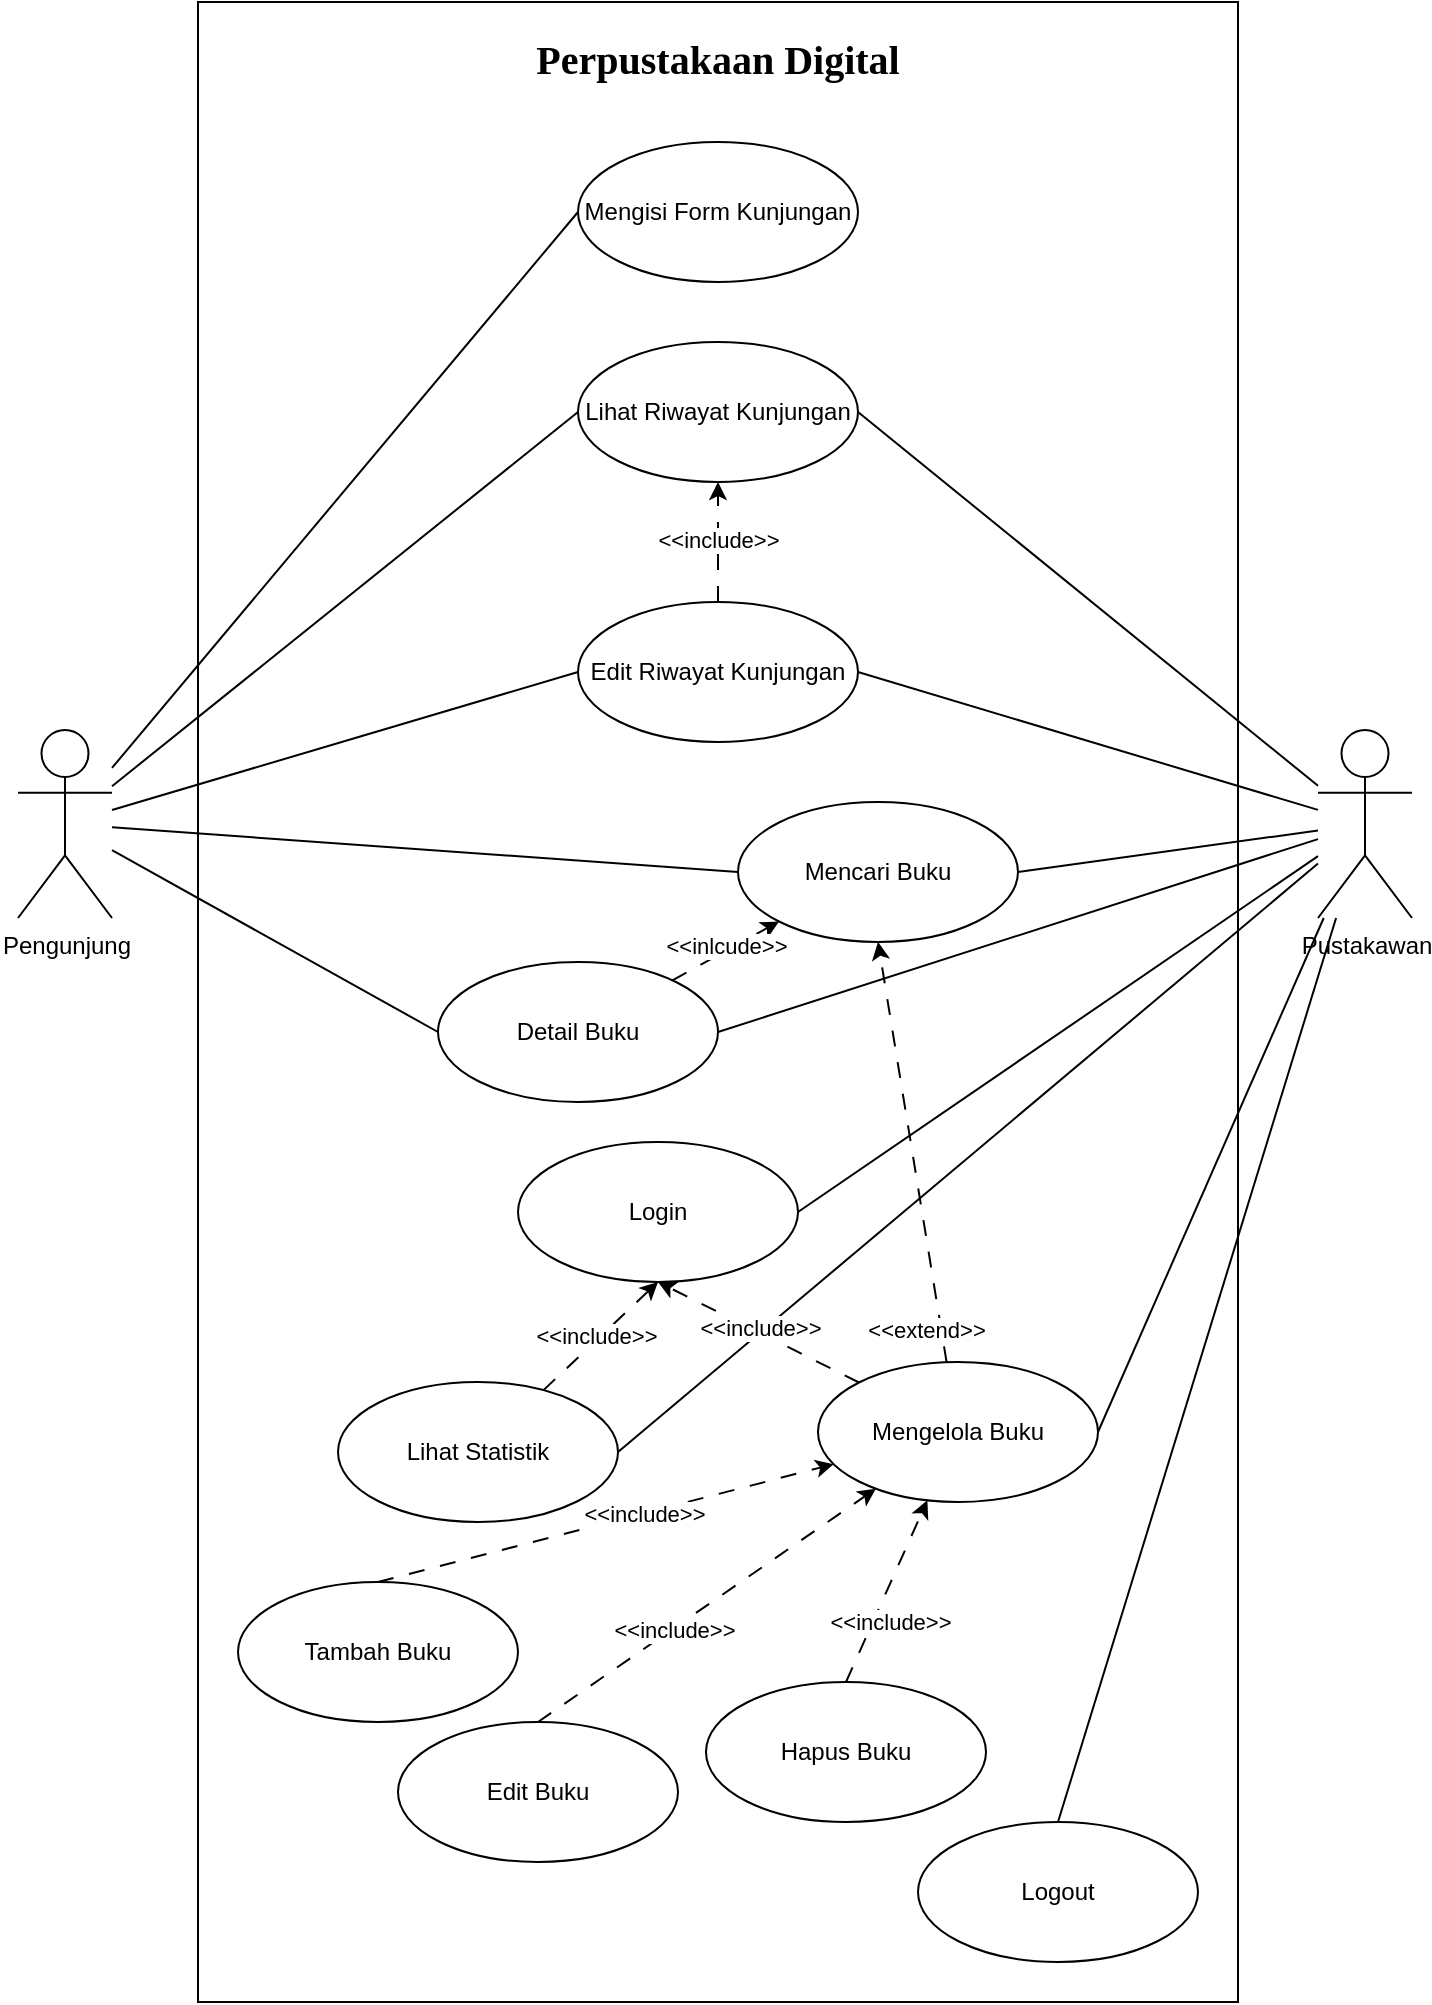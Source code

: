 <mxfile version="23.1.1" type="github">
  <diagram name="Page-1" id="O0e1SVlPlBs_hwqBBHN3">
    <mxGraphModel dx="2206" dy="1135" grid="1" gridSize="10" guides="1" tooltips="1" connect="1" arrows="1" fold="1" page="1" pageScale="1" pageWidth="827" pageHeight="1169" math="0" shadow="0">
      <root>
        <mxCell id="0" />
        <mxCell id="1" parent="0" />
        <mxCell id="fkd6OsNKjprgPfUjHdYW-2" value="Perpustakaan Digital" style="rounded=0;whiteSpace=wrap;html=1;verticalAlign=top;fontSize=20;fontStyle=1;spacingTop=10;fontFamily=Verdana;" vertex="1" parent="1">
          <mxGeometry x="160" y="80" width="520" height="1000" as="geometry" />
        </mxCell>
        <mxCell id="fkd6OsNKjprgPfUjHdYW-14" style="edgeStyle=none;rounded=0;orthogonalLoop=1;jettySize=auto;html=1;entryX=0;entryY=0.5;entryDx=0;entryDy=0;endArrow=none;endFill=0;" edge="1" parent="1" source="fkd6OsNKjprgPfUjHdYW-1" target="fkd6OsNKjprgPfUjHdYW-7">
          <mxGeometry relative="1" as="geometry">
            <mxPoint x="140.0" y="548.525" as="sourcePoint" />
            <mxPoint x="342" y="235" as="targetPoint" />
          </mxGeometry>
        </mxCell>
        <mxCell id="fkd6OsNKjprgPfUjHdYW-15" style="edgeStyle=none;rounded=0;orthogonalLoop=1;jettySize=auto;html=1;entryX=0;entryY=0.5;entryDx=0;entryDy=0;endArrow=none;endFill=0;" edge="1" parent="1" source="fkd6OsNKjprgPfUjHdYW-1" target="fkd6OsNKjprgPfUjHdYW-8">
          <mxGeometry relative="1" as="geometry">
            <mxPoint x="140.0" y="558.947" as="sourcePoint" />
            <mxPoint x="342" y="335" as="targetPoint" />
          </mxGeometry>
        </mxCell>
        <mxCell id="fkd6OsNKjprgPfUjHdYW-16" style="edgeStyle=none;rounded=0;orthogonalLoop=1;jettySize=auto;html=1;entryX=0;entryY=0.5;entryDx=0;entryDy=0;endArrow=none;endFill=0;" edge="1" parent="1" source="fkd6OsNKjprgPfUjHdYW-1" target="fkd6OsNKjprgPfUjHdYW-9">
          <mxGeometry relative="1" as="geometry" />
        </mxCell>
        <mxCell id="fkd6OsNKjprgPfUjHdYW-17" style="edgeStyle=none;rounded=0;orthogonalLoop=1;jettySize=auto;html=1;entryX=0;entryY=0.5;entryDx=0;entryDy=0;endArrow=none;endFill=0;" edge="1" parent="1" source="fkd6OsNKjprgPfUjHdYW-1" target="fkd6OsNKjprgPfUjHdYW-11">
          <mxGeometry relative="1" as="geometry" />
        </mxCell>
        <mxCell id="fkd6OsNKjprgPfUjHdYW-27" style="edgeStyle=none;rounded=0;orthogonalLoop=1;jettySize=auto;html=1;entryX=0;entryY=0.5;entryDx=0;entryDy=0;endArrow=none;endFill=0;" edge="1" parent="1" source="fkd6OsNKjprgPfUjHdYW-1" target="fkd6OsNKjprgPfUjHdYW-26">
          <mxGeometry relative="1" as="geometry" />
        </mxCell>
        <mxCell id="fkd6OsNKjprgPfUjHdYW-1" value="Pengunjung" style="shape=umlActor;verticalLabelPosition=bottom;verticalAlign=top;html=1;outlineConnect=0;" vertex="1" parent="1">
          <mxGeometry x="70" y="444" width="47" height="94" as="geometry" />
        </mxCell>
        <mxCell id="fkd6OsNKjprgPfUjHdYW-18" style="edgeStyle=none;rounded=0;orthogonalLoop=1;jettySize=auto;html=1;entryX=1;entryY=0.5;entryDx=0;entryDy=0;endArrow=none;endFill=0;" edge="1" parent="1" source="fkd6OsNKjprgPfUjHdYW-3" target="fkd6OsNKjprgPfUjHdYW-8">
          <mxGeometry relative="1" as="geometry" />
        </mxCell>
        <mxCell id="fkd6OsNKjprgPfUjHdYW-19" style="edgeStyle=none;rounded=0;orthogonalLoop=1;jettySize=auto;html=1;entryX=1;entryY=0.5;entryDx=0;entryDy=0;endArrow=none;endFill=0;" edge="1" parent="1" source="fkd6OsNKjprgPfUjHdYW-3" target="fkd6OsNKjprgPfUjHdYW-9">
          <mxGeometry relative="1" as="geometry" />
        </mxCell>
        <mxCell id="fkd6OsNKjprgPfUjHdYW-20" style="edgeStyle=none;rounded=0;orthogonalLoop=1;jettySize=auto;html=1;entryX=1;entryY=0.5;entryDx=0;entryDy=0;endArrow=none;endFill=0;" edge="1" parent="1" source="fkd6OsNKjprgPfUjHdYW-3" target="fkd6OsNKjprgPfUjHdYW-11">
          <mxGeometry relative="1" as="geometry" />
        </mxCell>
        <mxCell id="fkd6OsNKjprgPfUjHdYW-21" style="edgeStyle=none;rounded=0;orthogonalLoop=1;jettySize=auto;html=1;entryX=1;entryY=0.5;entryDx=0;entryDy=0;endArrow=none;endFill=0;" edge="1" parent="1" source="fkd6OsNKjprgPfUjHdYW-3" target="fkd6OsNKjprgPfUjHdYW-10">
          <mxGeometry relative="1" as="geometry" />
        </mxCell>
        <mxCell id="fkd6OsNKjprgPfUjHdYW-24" style="edgeStyle=none;rounded=0;orthogonalLoop=1;jettySize=auto;html=1;entryX=1;entryY=0.5;entryDx=0;entryDy=0;endArrow=none;endFill=0;" edge="1" parent="1" source="fkd6OsNKjprgPfUjHdYW-3" target="fkd6OsNKjprgPfUjHdYW-12">
          <mxGeometry relative="1" as="geometry" />
        </mxCell>
        <mxCell id="fkd6OsNKjprgPfUjHdYW-25" style="edgeStyle=none;rounded=0;orthogonalLoop=1;jettySize=auto;html=1;entryX=1;entryY=0.5;entryDx=0;entryDy=0;endArrow=none;endFill=0;" edge="1" parent="1" source="fkd6OsNKjprgPfUjHdYW-3" target="fkd6OsNKjprgPfUjHdYW-13">
          <mxGeometry relative="1" as="geometry" />
        </mxCell>
        <mxCell id="fkd6OsNKjprgPfUjHdYW-28" style="edgeStyle=none;rounded=0;orthogonalLoop=1;jettySize=auto;html=1;entryX=1;entryY=0.5;entryDx=0;entryDy=0;endArrow=none;endFill=0;" edge="1" parent="1" source="fkd6OsNKjprgPfUjHdYW-3" target="fkd6OsNKjprgPfUjHdYW-26">
          <mxGeometry relative="1" as="geometry" />
        </mxCell>
        <mxCell id="fkd6OsNKjprgPfUjHdYW-54" style="edgeStyle=none;rounded=0;orthogonalLoop=1;jettySize=auto;html=1;entryX=0.5;entryY=0;entryDx=0;entryDy=0;endArrow=none;endFill=0;" edge="1" parent="1" source="fkd6OsNKjprgPfUjHdYW-3" target="fkd6OsNKjprgPfUjHdYW-53">
          <mxGeometry relative="1" as="geometry" />
        </mxCell>
        <mxCell id="fkd6OsNKjprgPfUjHdYW-3" value="Pustakawan" style="shape=umlActor;verticalLabelPosition=bottom;verticalAlign=top;html=1;outlineConnect=0;" vertex="1" parent="1">
          <mxGeometry x="720" y="444" width="47" height="94" as="geometry" />
        </mxCell>
        <mxCell id="fkd6OsNKjprgPfUjHdYW-7" value="Mengisi Form Kunjungan" style="ellipse;whiteSpace=wrap;html=1;" vertex="1" parent="1">
          <mxGeometry x="350" y="150" width="140" height="70" as="geometry" />
        </mxCell>
        <mxCell id="fkd6OsNKjprgPfUjHdYW-8" value="Lihat Riwayat Kunjungan" style="ellipse;whiteSpace=wrap;html=1;" vertex="1" parent="1">
          <mxGeometry x="350" y="250" width="140" height="70" as="geometry" />
        </mxCell>
        <mxCell id="fkd6OsNKjprgPfUjHdYW-9" value="Mencari Buku" style="ellipse;whiteSpace=wrap;html=1;" vertex="1" parent="1">
          <mxGeometry x="430" y="480" width="140" height="70" as="geometry" />
        </mxCell>
        <mxCell id="fkd6OsNKjprgPfUjHdYW-10" value="Login" style="ellipse;whiteSpace=wrap;html=1;" vertex="1" parent="1">
          <mxGeometry x="320" y="650" width="140" height="70" as="geometry" />
        </mxCell>
        <mxCell id="fkd6OsNKjprgPfUjHdYW-49" style="edgeStyle=none;rounded=0;orthogonalLoop=1;jettySize=auto;html=1;entryX=0;entryY=1;entryDx=0;entryDy=0;dashed=1;dashPattern=8 8;" edge="1" parent="1" source="fkd6OsNKjprgPfUjHdYW-11" target="fkd6OsNKjprgPfUjHdYW-9">
          <mxGeometry relative="1" as="geometry" />
        </mxCell>
        <mxCell id="fkd6OsNKjprgPfUjHdYW-50" value="&amp;lt;&amp;lt;inlcude&amp;gt;&amp;gt;" style="edgeLabel;html=1;align=center;verticalAlign=middle;resizable=0;points=[];" vertex="1" connectable="0" parent="fkd6OsNKjprgPfUjHdYW-49">
          <mxGeometry x="0.028" y="2" relative="1" as="geometry">
            <mxPoint as="offset" />
          </mxGeometry>
        </mxCell>
        <mxCell id="fkd6OsNKjprgPfUjHdYW-11" value="Detail Buku" style="ellipse;whiteSpace=wrap;html=1;" vertex="1" parent="1">
          <mxGeometry x="280" y="560" width="140" height="70" as="geometry" />
        </mxCell>
        <mxCell id="fkd6OsNKjprgPfUjHdYW-45" style="edgeStyle=none;rounded=0;orthogonalLoop=1;jettySize=auto;html=1;entryX=0.5;entryY=1;entryDx=0;entryDy=0;dashed=1;dashPattern=8 8;" edge="1" parent="1" source="fkd6OsNKjprgPfUjHdYW-12" target="fkd6OsNKjprgPfUjHdYW-10">
          <mxGeometry relative="1" as="geometry" />
        </mxCell>
        <mxCell id="fkd6OsNKjprgPfUjHdYW-46" value="&amp;lt;&amp;lt;include&amp;gt;&amp;gt;" style="edgeLabel;html=1;align=center;verticalAlign=middle;resizable=0;points=[];" vertex="1" connectable="0" parent="fkd6OsNKjprgPfUjHdYW-45">
          <mxGeometry x="-0.04" y="2" relative="1" as="geometry">
            <mxPoint as="offset" />
          </mxGeometry>
        </mxCell>
        <mxCell id="fkd6OsNKjprgPfUjHdYW-12" value="Lihat Statistik" style="ellipse;whiteSpace=wrap;html=1;" vertex="1" parent="1">
          <mxGeometry x="230" y="770" width="140" height="70" as="geometry" />
        </mxCell>
        <mxCell id="fkd6OsNKjprgPfUjHdYW-30" value="" style="edgeStyle=none;rounded=0;orthogonalLoop=1;jettySize=auto;html=1;dashed=1;dashPattern=8 8;exitX=0.5;exitY=0;exitDx=0;exitDy=0;" edge="1" parent="1" source="fkd6OsNKjprgPfUjHdYW-29" target="fkd6OsNKjprgPfUjHdYW-13">
          <mxGeometry relative="1" as="geometry">
            <mxPoint x="370" y="890" as="targetPoint" />
          </mxGeometry>
        </mxCell>
        <mxCell id="fkd6OsNKjprgPfUjHdYW-37" value="&amp;lt;&amp;lt;include&amp;gt;&amp;gt;" style="edgeLabel;html=1;align=center;verticalAlign=middle;resizable=0;points=[];" vertex="1" connectable="0" parent="fkd6OsNKjprgPfUjHdYW-30">
          <mxGeometry x="0.072" y="1" relative="1" as="geometry">
            <mxPoint x="11" y="-2" as="offset" />
          </mxGeometry>
        </mxCell>
        <mxCell id="fkd6OsNKjprgPfUjHdYW-33" value="" style="edgeStyle=none;rounded=0;orthogonalLoop=1;jettySize=auto;html=1;dashed=1;dashPattern=8 8;exitX=0.5;exitY=0;exitDx=0;exitDy=0;" edge="1" parent="1" source="fkd6OsNKjprgPfUjHdYW-32" target="fkd6OsNKjprgPfUjHdYW-13">
          <mxGeometry relative="1" as="geometry">
            <mxPoint x="500" y="910" as="sourcePoint" />
          </mxGeometry>
        </mxCell>
        <mxCell id="fkd6OsNKjprgPfUjHdYW-38" value="&amp;lt;&amp;lt;include&amp;gt;&amp;gt;" style="edgeLabel;html=1;align=center;verticalAlign=middle;resizable=0;points=[];" vertex="1" connectable="0" parent="fkd6OsNKjprgPfUjHdYW-33">
          <mxGeometry x="-0.2" relative="1" as="geometry">
            <mxPoint as="offset" />
          </mxGeometry>
        </mxCell>
        <mxCell id="fkd6OsNKjprgPfUjHdYW-35" value="" style="edgeStyle=none;rounded=0;orthogonalLoop=1;jettySize=auto;html=1;dashed=1;dashPattern=8 8;exitX=0.5;exitY=0;exitDx=0;exitDy=0;" edge="1" parent="1" source="fkd6OsNKjprgPfUjHdYW-34" target="fkd6OsNKjprgPfUjHdYW-13">
          <mxGeometry relative="1" as="geometry">
            <mxPoint x="530" y="910" as="sourcePoint" />
          </mxGeometry>
        </mxCell>
        <mxCell id="fkd6OsNKjprgPfUjHdYW-39" value="&amp;lt;&amp;lt;include&amp;gt;&amp;gt;" style="edgeLabel;html=1;align=center;verticalAlign=middle;resizable=0;points=[];" vertex="1" connectable="0" parent="fkd6OsNKjprgPfUjHdYW-35">
          <mxGeometry x="-0.23" y="-1" relative="1" as="geometry">
            <mxPoint x="5" y="4" as="offset" />
          </mxGeometry>
        </mxCell>
        <mxCell id="fkd6OsNKjprgPfUjHdYW-41" style="edgeStyle=none;rounded=0;orthogonalLoop=1;jettySize=auto;html=1;entryX=0.5;entryY=1;entryDx=0;entryDy=0;dashed=1;dashPattern=8 8;" edge="1" parent="1" source="fkd6OsNKjprgPfUjHdYW-13" target="fkd6OsNKjprgPfUjHdYW-9">
          <mxGeometry relative="1" as="geometry" />
        </mxCell>
        <mxCell id="fkd6OsNKjprgPfUjHdYW-42" value="&amp;lt;&amp;lt;extend&amp;gt;&amp;gt;" style="edgeLabel;html=1;align=center;verticalAlign=middle;resizable=0;points=[];" vertex="1" connectable="0" parent="fkd6OsNKjprgPfUjHdYW-41">
          <mxGeometry x="-0.064" y="1" relative="1" as="geometry">
            <mxPoint x="6" y="82" as="offset" />
          </mxGeometry>
        </mxCell>
        <mxCell id="fkd6OsNKjprgPfUjHdYW-47" style="edgeStyle=none;rounded=0;orthogonalLoop=1;jettySize=auto;html=1;entryX=0.5;entryY=1;entryDx=0;entryDy=0;dashed=1;dashPattern=8 8;" edge="1" parent="1" source="fkd6OsNKjprgPfUjHdYW-13" target="fkd6OsNKjprgPfUjHdYW-10">
          <mxGeometry relative="1" as="geometry" />
        </mxCell>
        <mxCell id="fkd6OsNKjprgPfUjHdYW-48" value="&amp;lt;&amp;lt;include&amp;gt;&amp;gt;" style="edgeLabel;html=1;align=center;verticalAlign=middle;resizable=0;points=[];" vertex="1" connectable="0" parent="fkd6OsNKjprgPfUjHdYW-47">
          <mxGeometry x="0.011" y="-2" relative="1" as="geometry">
            <mxPoint as="offset" />
          </mxGeometry>
        </mxCell>
        <mxCell id="fkd6OsNKjprgPfUjHdYW-13" value="Mengelola Buku" style="ellipse;whiteSpace=wrap;html=1;" vertex="1" parent="1">
          <mxGeometry x="470" y="760" width="140" height="70" as="geometry" />
        </mxCell>
        <mxCell id="fkd6OsNKjprgPfUjHdYW-51" style="edgeStyle=none;rounded=0;orthogonalLoop=1;jettySize=auto;html=1;entryX=0.5;entryY=1;entryDx=0;entryDy=0;dashed=1;dashPattern=8 8;" edge="1" parent="1" source="fkd6OsNKjprgPfUjHdYW-26" target="fkd6OsNKjprgPfUjHdYW-8">
          <mxGeometry relative="1" as="geometry" />
        </mxCell>
        <mxCell id="fkd6OsNKjprgPfUjHdYW-52" value="&amp;lt;&amp;lt;include&amp;gt;&amp;gt;" style="edgeLabel;html=1;align=center;verticalAlign=middle;resizable=0;points=[];" vertex="1" connectable="0" parent="fkd6OsNKjprgPfUjHdYW-51">
          <mxGeometry x="0.033" y="-2" relative="1" as="geometry">
            <mxPoint x="-2" as="offset" />
          </mxGeometry>
        </mxCell>
        <mxCell id="fkd6OsNKjprgPfUjHdYW-26" value="Edit Riwayat Kunjungan" style="ellipse;whiteSpace=wrap;html=1;" vertex="1" parent="1">
          <mxGeometry x="350" y="380" width="140" height="70" as="geometry" />
        </mxCell>
        <mxCell id="fkd6OsNKjprgPfUjHdYW-29" value="Tambah Buku" style="ellipse;whiteSpace=wrap;html=1;" vertex="1" parent="1">
          <mxGeometry x="180" y="870" width="140" height="70" as="geometry" />
        </mxCell>
        <mxCell id="fkd6OsNKjprgPfUjHdYW-32" value="Edit Buku" style="ellipse;whiteSpace=wrap;html=1;" vertex="1" parent="1">
          <mxGeometry x="260" y="940" width="140" height="70" as="geometry" />
        </mxCell>
        <mxCell id="fkd6OsNKjprgPfUjHdYW-34" value="Hapus Buku" style="ellipse;whiteSpace=wrap;html=1;" vertex="1" parent="1">
          <mxGeometry x="414" y="920" width="140" height="70" as="geometry" />
        </mxCell>
        <mxCell id="fkd6OsNKjprgPfUjHdYW-53" value="Logout" style="ellipse;whiteSpace=wrap;html=1;" vertex="1" parent="1">
          <mxGeometry x="520" y="990" width="140" height="70" as="geometry" />
        </mxCell>
      </root>
    </mxGraphModel>
  </diagram>
</mxfile>
